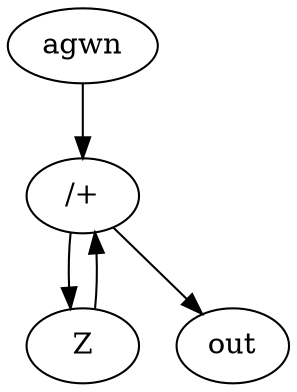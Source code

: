 digraph brown {
    N034001[label="agwn"];
    N035001[label="/+"];
    N036001[label="Z"];
    N036002[label="out"];
    N034001 -> N035001[label=""];
    N035001 -> N036001[label=""];
    N035001 -> N036002[label=""];
    N036001 -> N035001[label=""];
}
